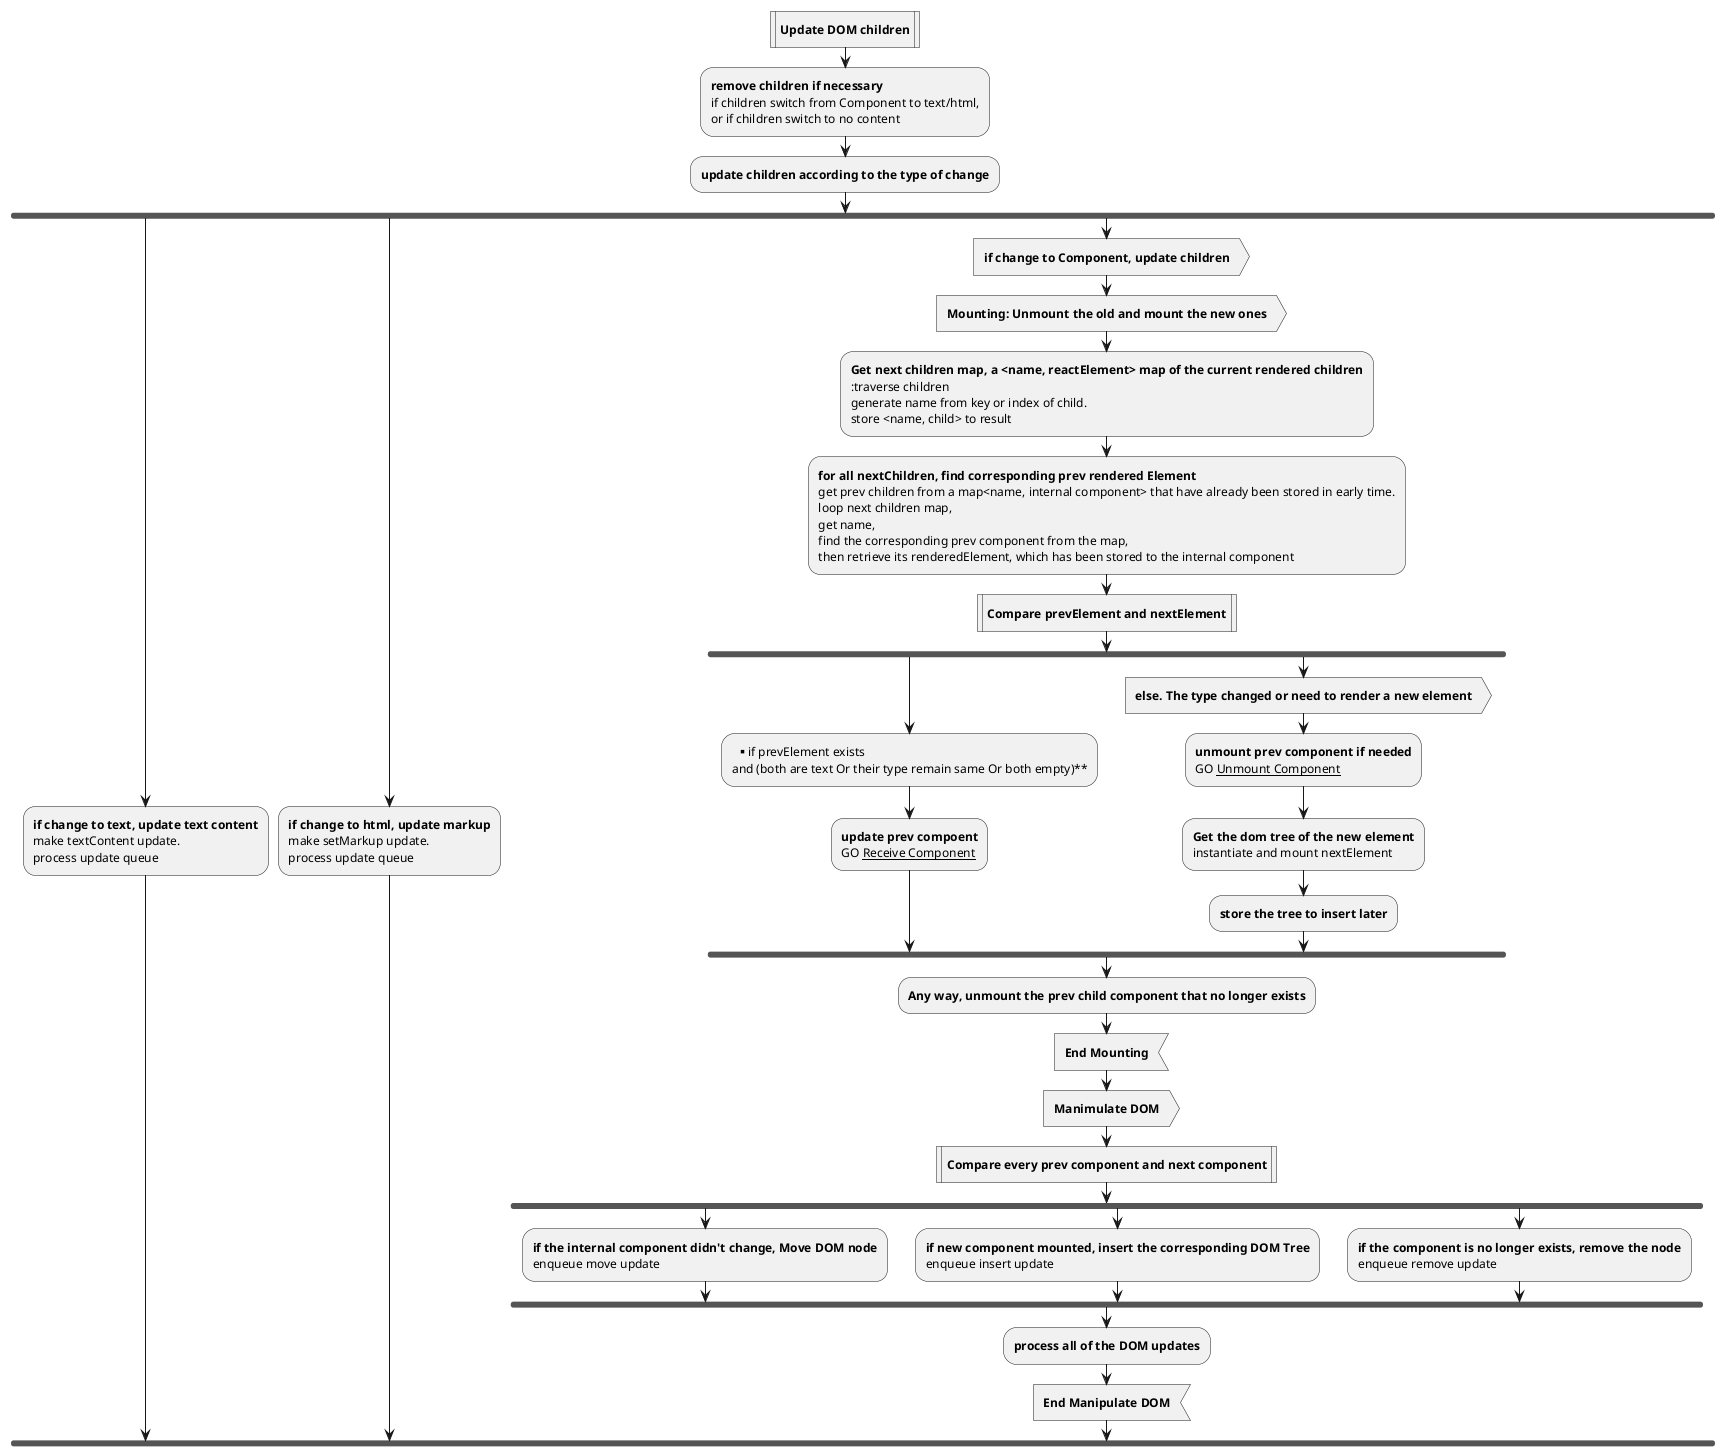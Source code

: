 @startuml UpdateDOMChildren
:**Update DOM children**|
:**remove children if necessary**
if children switch from Component to text/html,
or if children switch to no content;
:**update children according to the type of change**;
fork
  :**if change to text, update text content**
  make textContent update.
  process update queue;
fork again
  :**if change to html, update markup**
  make setMarkup update.
  process update queue;
fork again
  :**if change to Component, update children**>
  :**Mounting: Unmount the old and mount the new ones**>
  :**Get next children map, a <name, reactElement> map of the current rendered children**
  :traverse children
  generate name from key or index of child.
  store <name, child> to result;
  :**for all nextChildren, find corresponding prev rendered Element**
  get prev children from a map<name, internal component> that have already been stored in early time.
  loop next children map,
  get name,
  find the corresponding prev component from the map,
  then retrieve its renderedElement, which has been stored to the internal component;
  :**Compare prevElement and nextElement**|
  fork
    :**if prevElement exists
    and (both are text Or their type remain same Or both empty)**;
    :**update prev compoent**
    GO __Receive Component__;
  fork again
    :**else. The type changed or need to render a new element**>
    :**unmount prev component if needed**
    GO __Unmount Component__;
    :**Get the dom tree of the new element**
    instantiate and mount nextElement;
    :**store the tree to insert later**;
  end fork
  :**Any way, unmount the prev child component that no longer exists**;
  :**End Mounting**<
  :**Manimulate DOM**>
  :**Compare every prev component and next component**|
  fork
    :**if the internal component didn't change, Move DOM node**
    enqueue move update;
  fork again
    :**if new component mounted, insert the corresponding DOM Tree**
    enqueue insert update;
  fork again
    :**if the component is no longer exists, remove the node**
    enqueue remove update;
  end fork
  :**process all of the DOM updates**;
  :**End Manipulate DOM**<
end fork
@enduml